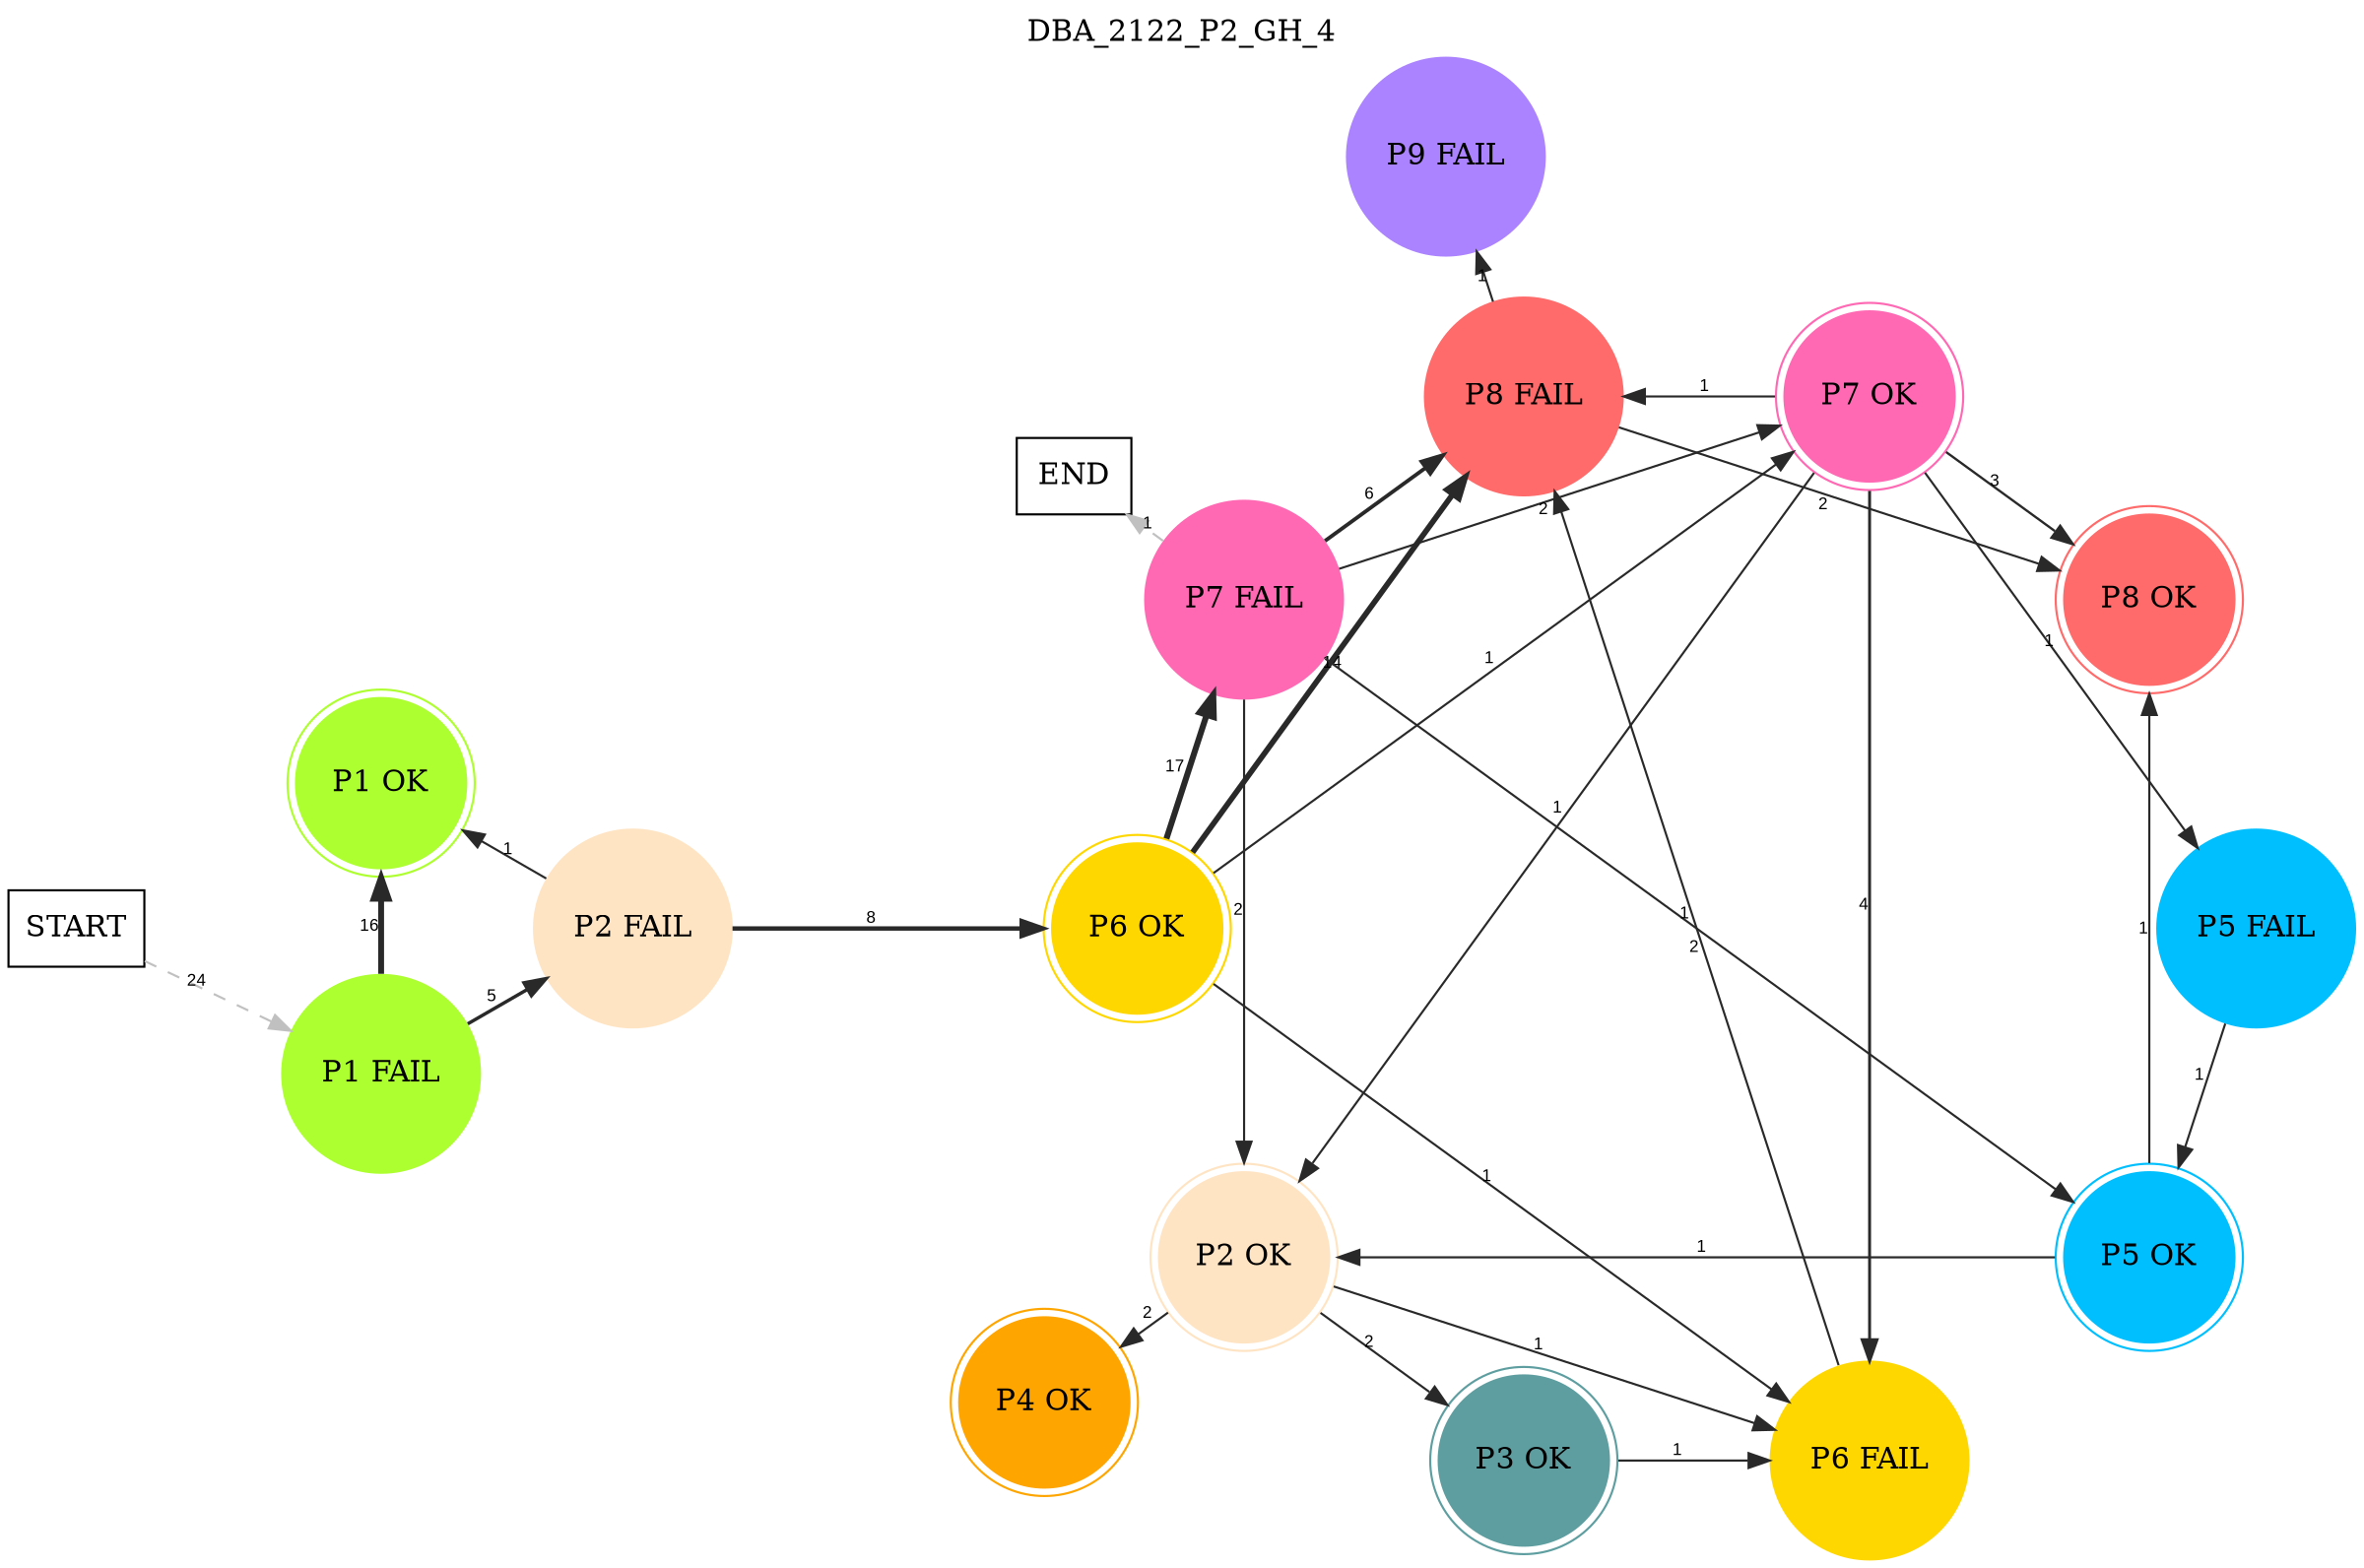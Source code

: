digraph DBA_2122_P2_GH_4 {
	labelloc="t";
	label=DBA_2122_P2_GH_4;
	dpi = 150
	size="16,11!";
	margin = 0;
layout=circo;
"START" [shape=box, fillcolor=white, style=filled, color=black]
"P1 FAIL" [shape=circle, color=greenyellow, style=filled]
"P1 OK" [shape=circle, color=greenyellow, peripheries=2, style=filled]
"P2 FAIL" [shape=circle, color=bisque, style=filled]
"P6 OK" [shape=circle, color=gold, peripheries=2, style=filled]
"P7 FAIL" [shape=circle, color=hotpink, style=filled]
"P7 OK" [shape=circle, color=hotpink, peripheries=2, style=filled]
"P5 FAIL" [shape=circle, color=deepskyblue, style=filled]
"P5 OK" [shape=circle, color=deepskyblue, peripheries=2, style=filled]
"P2 OK" [shape=circle, color=bisque, peripheries=2, style=filled]
"P6 FAIL" [shape=circle, color=gold, style=filled]
"P8 FAIL" [shape=circle, color=indianred1, style=filled]
"P8 OK" [shape=circle, color=indianred1, peripheries=2, style=filled]
"P3 OK" [shape=circle, color=cadetblue, peripheries=2, style=filled]
"P9 FAIL" [shape=circle, color=mediumpurple1, style=filled]
"P4 OK" [shape=circle, color=orange, peripheries=2, style=filled]
"END" [shape=box, fillcolor=white, style=filled, color=black]
"START" -> "P1 FAIL" [ style = dashed color=grey label ="24" labelfloat=false fontname="Arial" fontsize=8]

"P1 FAIL" -> "P1 OK" [ color=grey16 penwidth = "2.77258872223978"label ="16" labelfloat=false fontname="Arial" fontsize=8]

"P1 FAIL" -> "P2 FAIL" [ color=grey16 penwidth = "1.6094379124341"label ="5" labelfloat=false fontname="Arial" fontsize=8]

"P2 FAIL" -> "P1 OK" [ color=grey16 penwidth = "1"label ="1" labelfloat=false fontname="Arial" fontsize=8]

"P2 FAIL" -> "P6 OK" [ color=grey16 penwidth = "2.07944154167984"label ="8" labelfloat=false fontname="Arial" fontsize=8]

"P6 OK" -> "P7 FAIL" [ color=grey16 penwidth = "2.83321334405622"label ="17" labelfloat=false fontname="Arial" fontsize=8]

"P6 OK" -> "P7 OK" [ color=grey16 penwidth = "1"label ="1" labelfloat=false fontname="Arial" fontsize=8]

"P6 OK" -> "P6 FAIL" [ color=grey16 penwidth = "1"label ="1" labelfloat=false fontname="Arial" fontsize=8]

"P6 OK" -> "P8 FAIL" [ color=grey16 penwidth = "2.63905732961526"label ="14" labelfloat=false fontname="Arial" fontsize=8]

"P7 FAIL" -> "P7 OK" [ color=grey16 penwidth = "1"label ="2" labelfloat=false fontname="Arial" fontsize=8]

"P7 FAIL" -> "P5 OK" [ color=grey16 penwidth = "1"label ="1" labelfloat=false fontname="Arial" fontsize=8]

"P7 FAIL" -> "P2 OK" [ color=grey16 penwidth = "1"label ="2" labelfloat=false fontname="Arial" fontsize=8]

"P7 FAIL" -> "P8 FAIL" [ color=grey16 penwidth = "1.79175946922805"label ="6" labelfloat=false fontname="Arial" fontsize=8]

"P7 FAIL" -> "END" [ style = dashed color=grey label ="1" labelfloat=false fontname="Arial" fontsize=8]

"P7 OK" -> "P5 FAIL" [ color=grey16 penwidth = "1"label ="1" labelfloat=false fontname="Arial" fontsize=8]

"P7 OK" -> "P2 OK" [ color=grey16 penwidth = "1"label ="1" labelfloat=false fontname="Arial" fontsize=8]

"P7 OK" -> "P6 FAIL" [ color=grey16 penwidth = "1.38629436111989"label ="4" labelfloat=false fontname="Arial" fontsize=8]

"P7 OK" -> "P8 FAIL" [ color=grey16 penwidth = "1"label ="1" labelfloat=false fontname="Arial" fontsize=8]

"P7 OK" -> "P8 OK" [ color=grey16 penwidth = "1.09861228866811"label ="3" labelfloat=false fontname="Arial" fontsize=8]

"P5 FAIL" -> "P5 OK" [ color=grey16 penwidth = "1"label ="1" labelfloat=false fontname="Arial" fontsize=8]

"P5 OK" -> "P2 OK" [ color=grey16 penwidth = "1"label ="1" labelfloat=false fontname="Arial" fontsize=8]

"P5 OK" -> "P8 OK" [ color=grey16 penwidth = "1"label ="1" labelfloat=false fontname="Arial" fontsize=8]

"P2 OK" -> "P6 FAIL" [ color=grey16 penwidth = "1"label ="1" labelfloat=false fontname="Arial" fontsize=8]

"P2 OK" -> "P3 OK" [ color=grey16 penwidth = "1"label ="2" labelfloat=false fontname="Arial" fontsize=8]

"P2 OK" -> "P4 OK" [ color=grey16 penwidth = "1"label ="2" labelfloat=false fontname="Arial" fontsize=8]

"P6 FAIL" -> "P8 FAIL" [ color=grey16 penwidth = "1"label ="2" labelfloat=false fontname="Arial" fontsize=8]

"P8 FAIL" -> "P8 OK" [ color=grey16 penwidth = "1"label ="2" labelfloat=false fontname="Arial" fontsize=8]

"P8 FAIL" -> "P9 FAIL" [ color=grey16 penwidth = "1"label ="1" labelfloat=false fontname="Arial" fontsize=8]

"P3 OK" -> "P6 FAIL" [ color=grey16 penwidth = "1"label ="1" labelfloat=false fontname="Arial" fontsize=8]

}
